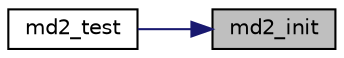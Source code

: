 digraph "md2_init"
{
 // LATEX_PDF_SIZE
  edge [fontname="Helvetica",fontsize="10",labelfontname="Helvetica",labelfontsize="10"];
  node [fontname="Helvetica",fontsize="10",shape=record];
  rankdir="RL";
  Node14 [label="md2_init",height=0.2,width=0.4,color="black", fillcolor="grey75", style="filled", fontcolor="black",tooltip="Initialize the hash state."];
  Node14 -> Node15 [dir="back",color="midnightblue",fontsize="10",style="solid",fontname="Helvetica"];
  Node15 [label="md2_test",height=0.2,width=0.4,color="black", fillcolor="white", style="filled",URL="$md2_8c.html#a19f63336fd915d311a395eec0426a46b",tooltip="Self-test the hash."];
}
